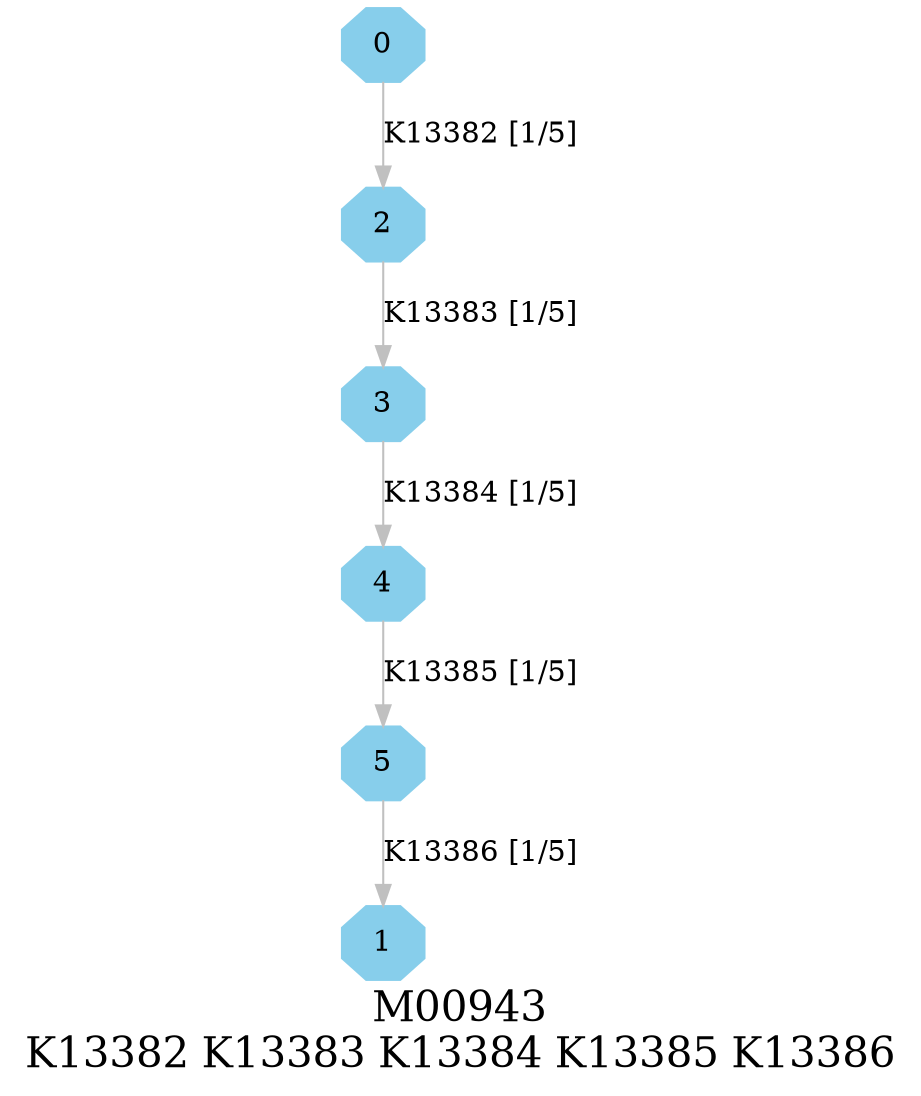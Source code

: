 digraph G {
graph [label="M00943
K13382 K13383 K13384 K13385 K13386",fontsize=20];
node [shape=box,style=filled];
edge [len=3,color=grey];
{node [width=.3,height=.3,shape=octagon,style=filled,color=skyblue] 0 1 2 3 4 5 }
0 -> 2 [label="K13382 [1/5]"];
2 -> 3 [label="K13383 [1/5]"];
3 -> 4 [label="K13384 [1/5]"];
4 -> 5 [label="K13385 [1/5]"];
5 -> 1 [label="K13386 [1/5]"];
}